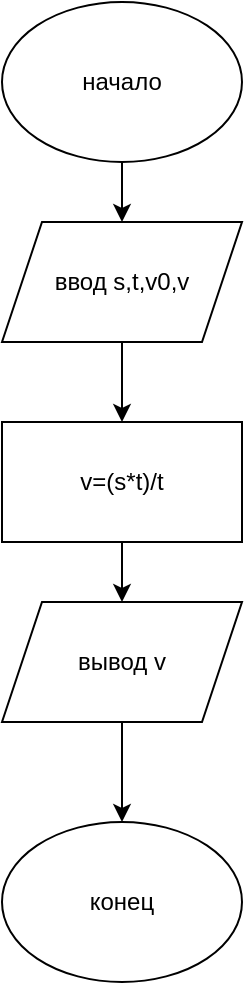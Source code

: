 <mxfile version="20.3.6" type="device"><diagram id="C5RBs43oDa-KdzZeNtuy" name="Page-1"><mxGraphModel dx="1421" dy="794" grid="1" gridSize="10" guides="1" tooltips="1" connect="1" arrows="1" fold="1" page="1" pageScale="1" pageWidth="827" pageHeight="1169" math="0" shadow="0"><root><mxCell id="WIyWlLk6GJQsqaUBKTNV-0"/><mxCell id="WIyWlLk6GJQsqaUBKTNV-1" parent="WIyWlLk6GJQsqaUBKTNV-0"/><mxCell id="yLFZPQUYEF9j_Fs-fjMr-0" value="конец" style="ellipse;whiteSpace=wrap;html=1;" vertex="1" parent="WIyWlLk6GJQsqaUBKTNV-1"><mxGeometry x="350" y="490" width="120" height="80" as="geometry"/></mxCell><mxCell id="yLFZPQUYEF9j_Fs-fjMr-8" value="" style="edgeStyle=orthogonalEdgeStyle;rounded=0;orthogonalLoop=1;jettySize=auto;html=1;entryX=0.5;entryY=0;entryDx=0;entryDy=0;" edge="1" parent="WIyWlLk6GJQsqaUBKTNV-1" source="yLFZPQUYEF9j_Fs-fjMr-1" target="yLFZPQUYEF9j_Fs-fjMr-5"><mxGeometry relative="1" as="geometry"><mxPoint x="410" y="250" as="targetPoint"/></mxGeometry></mxCell><mxCell id="yLFZPQUYEF9j_Fs-fjMr-1" value="начало" style="ellipse;whiteSpace=wrap;html=1;" vertex="1" parent="WIyWlLk6GJQsqaUBKTNV-1"><mxGeometry x="350" y="80" width="120" height="80" as="geometry"/></mxCell><mxCell id="yLFZPQUYEF9j_Fs-fjMr-12" value="" style="edgeStyle=orthogonalEdgeStyle;rounded=0;orthogonalLoop=1;jettySize=auto;html=1;" edge="1" parent="WIyWlLk6GJQsqaUBKTNV-1" source="yLFZPQUYEF9j_Fs-fjMr-5" target="yLFZPQUYEF9j_Fs-fjMr-9"><mxGeometry relative="1" as="geometry"/></mxCell><mxCell id="yLFZPQUYEF9j_Fs-fjMr-5" value="ввод s,t,v0,v" style="shape=parallelogram;perimeter=parallelogramPerimeter;whiteSpace=wrap;html=1;fixedSize=1;" vertex="1" parent="WIyWlLk6GJQsqaUBKTNV-1"><mxGeometry x="350" y="190" width="120" height="60" as="geometry"/></mxCell><mxCell id="yLFZPQUYEF9j_Fs-fjMr-15" value="" style="edgeStyle=orthogonalEdgeStyle;rounded=0;orthogonalLoop=1;jettySize=auto;html=1;" edge="1" parent="WIyWlLk6GJQsqaUBKTNV-1" source="yLFZPQUYEF9j_Fs-fjMr-9" target="yLFZPQUYEF9j_Fs-fjMr-14"><mxGeometry relative="1" as="geometry"/></mxCell><mxCell id="yLFZPQUYEF9j_Fs-fjMr-9" value="v=(s*t)/t" style="rounded=0;whiteSpace=wrap;html=1;" vertex="1" parent="WIyWlLk6GJQsqaUBKTNV-1"><mxGeometry x="350" y="290" width="120" height="60" as="geometry"/></mxCell><mxCell id="yLFZPQUYEF9j_Fs-fjMr-16" value="" style="edgeStyle=orthogonalEdgeStyle;rounded=0;orthogonalLoop=1;jettySize=auto;html=1;" edge="1" parent="WIyWlLk6GJQsqaUBKTNV-1" source="yLFZPQUYEF9j_Fs-fjMr-14" target="yLFZPQUYEF9j_Fs-fjMr-0"><mxGeometry relative="1" as="geometry"/></mxCell><mxCell id="yLFZPQUYEF9j_Fs-fjMr-14" value="вывод v" style="shape=parallelogram;perimeter=parallelogramPerimeter;whiteSpace=wrap;html=1;fixedSize=1;" vertex="1" parent="WIyWlLk6GJQsqaUBKTNV-1"><mxGeometry x="350" y="380" width="120" height="60" as="geometry"/></mxCell></root></mxGraphModel></diagram></mxfile>